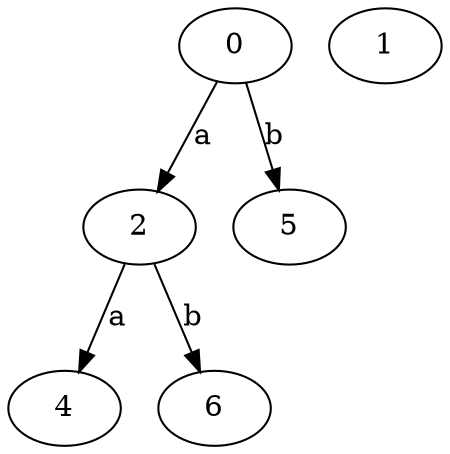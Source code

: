 strict digraph  {
2;
0;
4;
5;
1;
6;
2 -> 4  [label=a];
2 -> 6  [label=b];
0 -> 2  [label=a];
0 -> 5  [label=b];
}
